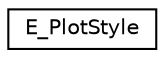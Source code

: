 digraph "Graphical Class Hierarchy"
{
 // LATEX_PDF_SIZE
  edge [fontname="Helvetica",fontsize="10",labelfontname="Helvetica",labelfontsize="10"];
  node [fontname="Helvetica",fontsize="10",shape=record];
  rankdir="LR";
  Node0 [label="E_PlotStyle",height=0.2,width=0.4,color="black", fillcolor="white", style="filled",URL="$struct_e___plot_style.html",tooltip="liste of the different mode of the plots"];
}
